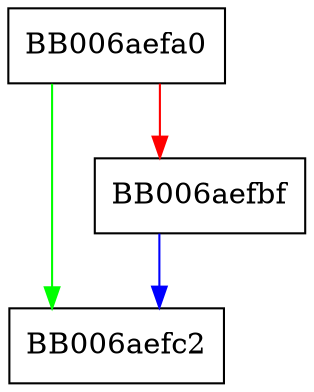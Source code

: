 digraph spki2typespki_newctx {
  node [shape="box"];
  graph [splines=ortho];
  BB006aefa0 -> BB006aefc2 [color="green"];
  BB006aefa0 -> BB006aefbf [color="red"];
  BB006aefbf -> BB006aefc2 [color="blue"];
}